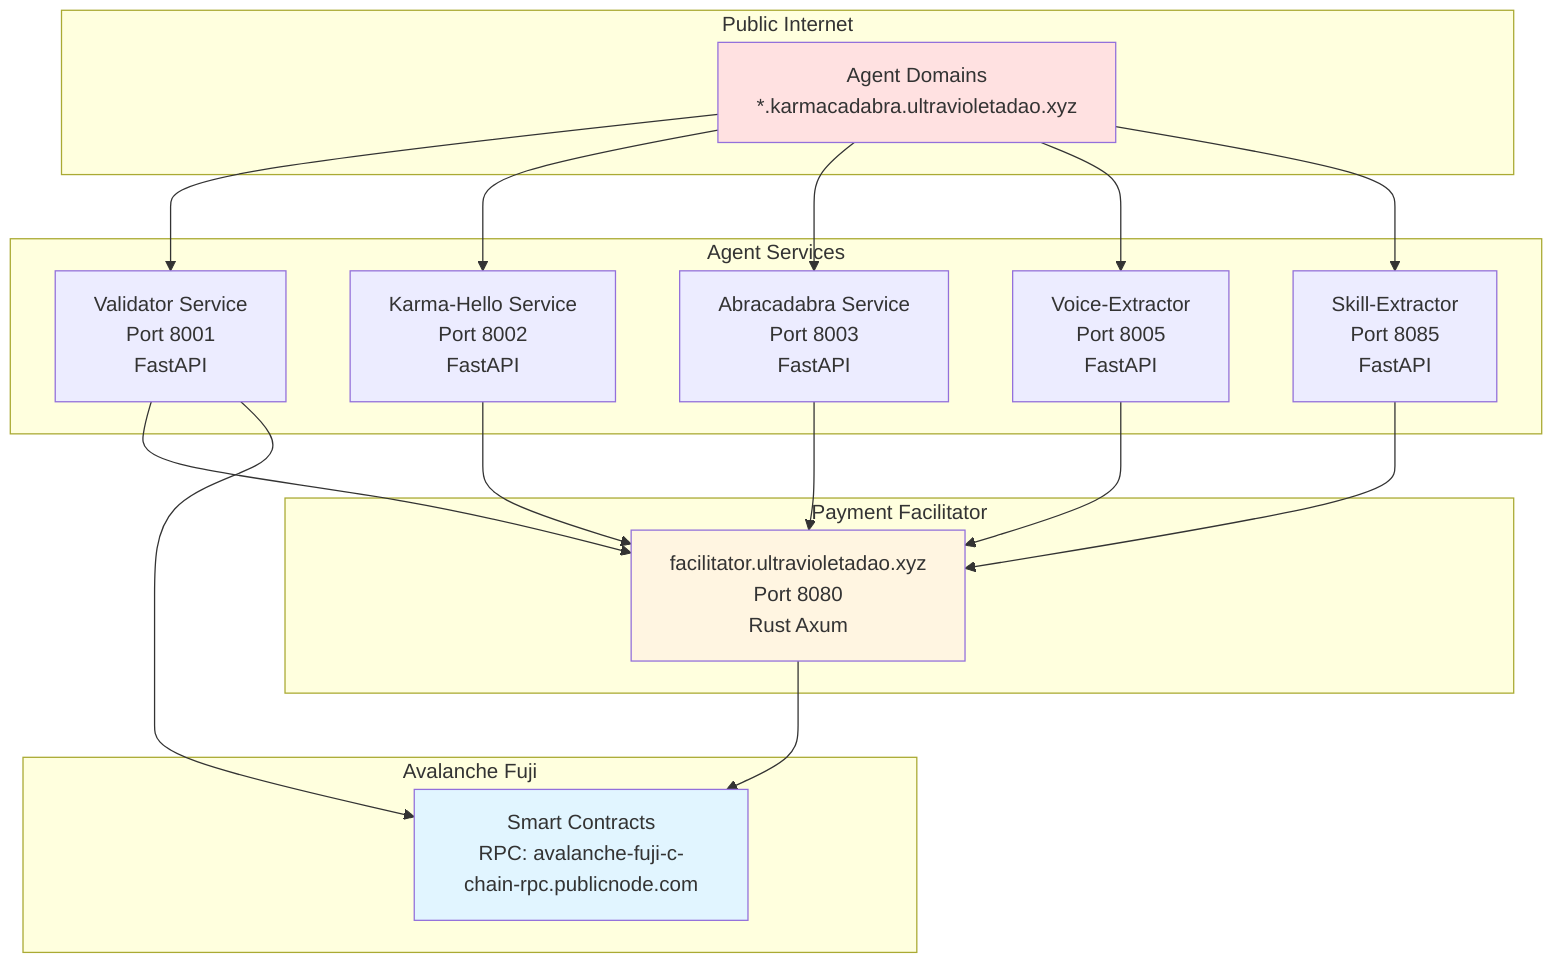 graph TB
    subgraph "Public Internet"
        DOMAINS[Agent Domains<br/>*.karmacadabra.ultravioletadao.xyz]
    end
    
    subgraph "Agent Services"
        VAL_SVC[Validator Service<br/>Port 8001<br/>FastAPI]
        KARMA_SVC[Karma-Hello Service<br/>Port 8002<br/>FastAPI]
        ABRA_SVC[Abracadabra Service<br/>Port 8003<br/>FastAPI]
        VOICE_SVC[Voice-Extractor<br/>Port 8005<br/>FastAPI]
        SKILL_SVC[Skill-Extractor<br/>Port 8085<br/>FastAPI]
    end
    
    subgraph "Payment Facilitator"
        FACILITATOR[facilitator.ultravioletadao.xyz<br/>Port 8080<br/>Rust Axum]
    end
    
    subgraph "Avalanche Fuji"
        BLOCKCHAIN[Smart Contracts<br/>RPC: avalanche-fuji-c-chain-rpc.publicnode.com]
    end
    
    DOMAINS --> VAL_SVC
    DOMAINS --> KARMA_SVC
    DOMAINS --> ABRA_SVC
    DOMAINS --> VOICE_SVC
    DOMAINS --> SKILL_SVC
    
    VAL_SVC --> FACILITATOR
    KARMA_SVC --> FACILITATOR
    ABRA_SVC --> FACILITATOR
    VOICE_SVC --> FACILITATOR
    SKILL_SVC --> FACILITATOR
    
    FACILITATOR --> BLOCKCHAIN
    VAL_SVC --> BLOCKCHAIN
    
    style DOMAINS fill:#ffe1e1
    style FACILITATOR fill:#fff5e1
    style BLOCKCHAIN fill:#e1f5ff